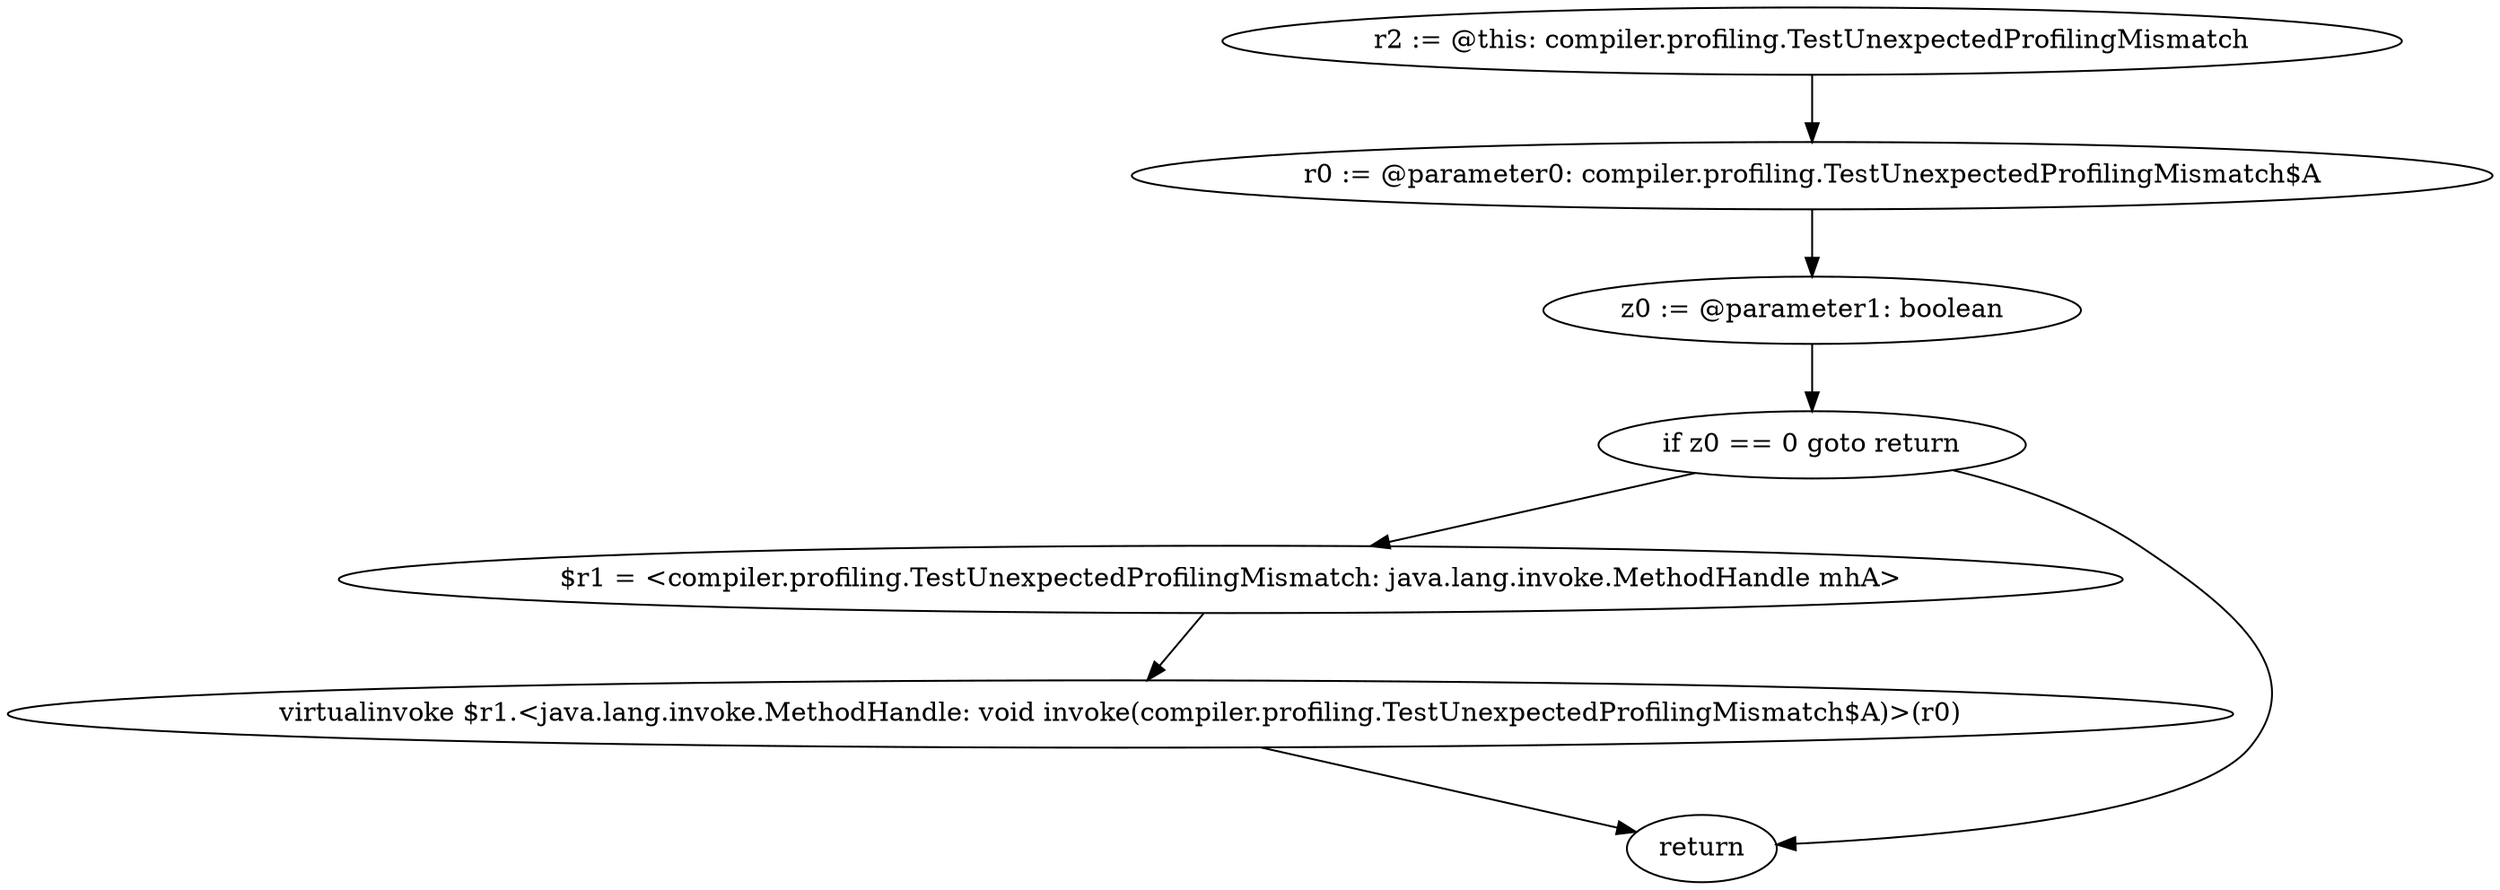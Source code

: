 digraph "unitGraph" {
    "r2 := @this: compiler.profiling.TestUnexpectedProfilingMismatch"
    "r0 := @parameter0: compiler.profiling.TestUnexpectedProfilingMismatch$A"
    "z0 := @parameter1: boolean"
    "if z0 == 0 goto return"
    "$r1 = <compiler.profiling.TestUnexpectedProfilingMismatch: java.lang.invoke.MethodHandle mhA>"
    "virtualinvoke $r1.<java.lang.invoke.MethodHandle: void invoke(compiler.profiling.TestUnexpectedProfilingMismatch$A)>(r0)"
    "return"
    "r2 := @this: compiler.profiling.TestUnexpectedProfilingMismatch"->"r0 := @parameter0: compiler.profiling.TestUnexpectedProfilingMismatch$A";
    "r0 := @parameter0: compiler.profiling.TestUnexpectedProfilingMismatch$A"->"z0 := @parameter1: boolean";
    "z0 := @parameter1: boolean"->"if z0 == 0 goto return";
    "if z0 == 0 goto return"->"$r1 = <compiler.profiling.TestUnexpectedProfilingMismatch: java.lang.invoke.MethodHandle mhA>";
    "if z0 == 0 goto return"->"return";
    "$r1 = <compiler.profiling.TestUnexpectedProfilingMismatch: java.lang.invoke.MethodHandle mhA>"->"virtualinvoke $r1.<java.lang.invoke.MethodHandle: void invoke(compiler.profiling.TestUnexpectedProfilingMismatch$A)>(r0)";
    "virtualinvoke $r1.<java.lang.invoke.MethodHandle: void invoke(compiler.profiling.TestUnexpectedProfilingMismatch$A)>(r0)"->"return";
}

